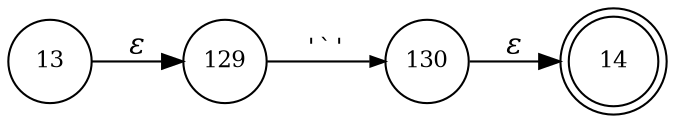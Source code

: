 digraph ATN {
rankdir=LR;
s14[fontsize=11, label="14", shape=doublecircle, fixedsize=true, width=.6];
s129[fontsize=11,label="129", shape=circle, fixedsize=true, width=.55, peripheries=1];
s130[fontsize=11,label="130", shape=circle, fixedsize=true, width=.55, peripheries=1];
s13[fontsize=11,label="13", shape=circle, fixedsize=true, width=.55, peripheries=1];
s13 -> s129 [fontname="Times-Italic", label="&epsilon;"];
s129 -> s130 [fontsize=11, fontname="Courier", arrowsize=.7, label = "'`'", arrowhead = normal];
s130 -> s14 [fontname="Times-Italic", label="&epsilon;"];
}